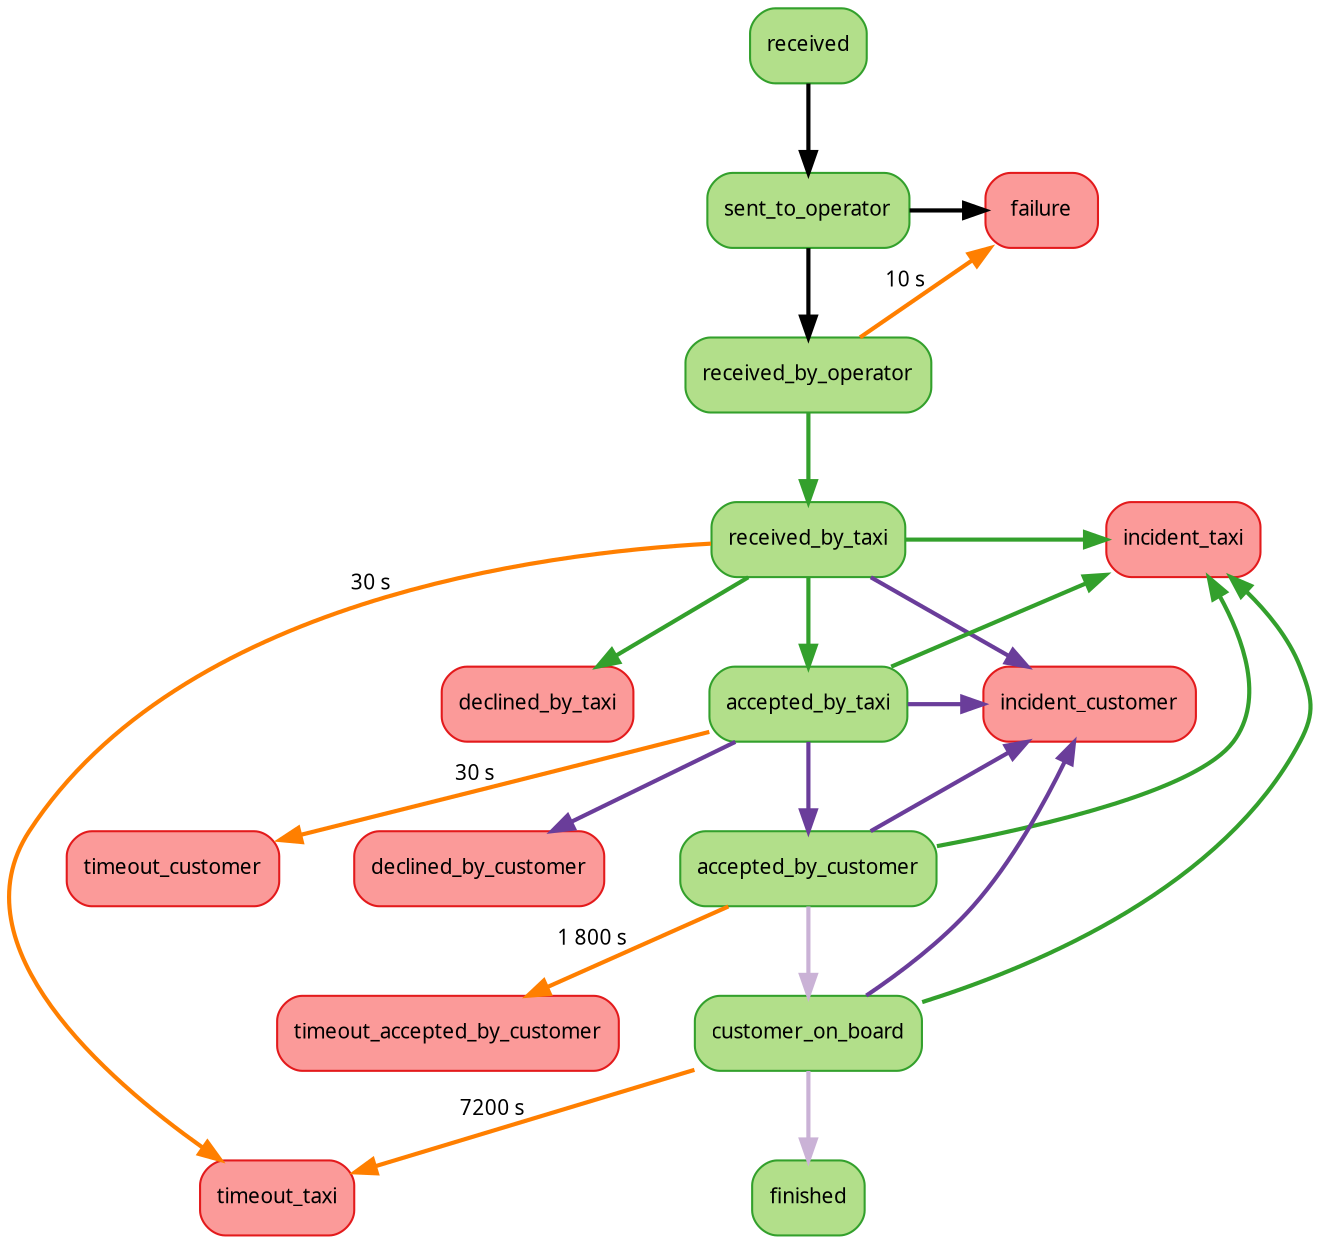 digraph {
    rankdir=TB;
    nodesep=0.5;
    ranksep=0.6;
    node [shape=box,fontname=sans,fontsize=10,colorscheme=paired10];
    edge [fontname=sans,fontsize=10,colorscheme=paired10];
    node [color=4,style="rounded,filled",fillcolor=3];
    received;
    sent_to_operator;
    received_by_operator;
    received_by_taxi;
    accepted_by_taxi;
    accepted_by_customer;
    customer_on_board;
    finished;
    node [color=6,fillcolor=5];
    failure;
    declined_by_taxi;
    incident_taxi;
    timeout_taxi;
    incident_customer;
    declined_by_customer;
    timeout_customer;
    timeout_accepted_by_customer;

    edge [style=bold]; // server update
    received -> sent_to_operator [weight=8];
    sent_to_operator -> received_by_operator [weight=8];
    sent_to_operator -> failure;

    edge [color=4]; // operator updates
    received_by_operator -> received_by_taxi [weight=8];
    received_by_taxi -> accepted_by_taxi [weight=8];
    received_by_taxi -> declined_by_taxi;
    received_by_taxi -> incident_taxi;
    accepted_by_taxi -> incident_taxi;
    accepted_by_customer -> incident_taxi;
    customer_on_board -> incident_taxi;

    edge [color=8]; // timeouts
    received_by_operator -> failure [xlabel="10 s"];
    received_by_taxi -> timeout_taxi [xlabel="30 s"];
    accepted_by_taxi -> timeout_customer [xlabel="30 s"];
    accepted_by_customer -> timeout_accepted_by_customer [xlabel="1 800 s"];
    customer_on_board -> timeout_taxi [xlabel="7200 s"];

    edge [color=10]; // search engine updates
    accepted_by_taxi -> accepted_by_customer [weight=8];
    received_by_taxi -> incident_customer;
    accepted_by_taxi -> incident_customer;
    accepted_by_taxi -> declined_by_customer;
    accepted_by_customer -> incident_customer;
    customer_on_board -> incident_customer;

    edge [color=9]; // after taxi status update
    accepted_by_customer -> customer_on_board [weight=8];
    customer_on_board -> finished [weight=8];

    // Trick to make the graph narrower
    { rank = same; sent_to_operator; failure; }
    { rank = same; received_by_taxi; incident_taxi; }
    { rank = same; accepted_by_taxi; incident_customer; }
}
